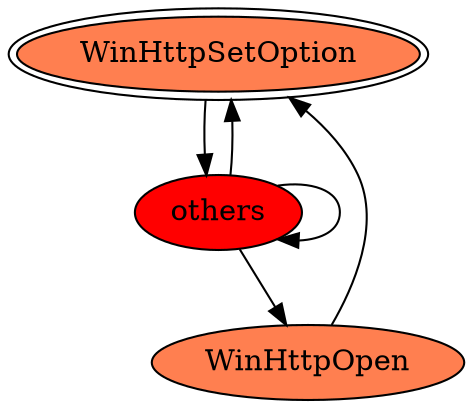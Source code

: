 digraph "./REPORTS/6755/API_PER_CATEGORY/InternetOpenUrl.exe_4564_Network Management_API_per_Category_Transition_Matrix" {
	WinHttpSetOption [label=WinHttpSetOption fillcolor=coral peripheries=2 style=filled]
	others [label=others fillcolor=red style=filled]
	WinHttpSetOption -> others [label=""]
	others -> WinHttpSetOption [label=""]
	others -> others [label=""]
	WinHttpOpen [label=WinHttpOpen fillcolor=coral style=filled]
	others -> WinHttpOpen [label=""]
	WinHttpOpen -> WinHttpSetOption [label=""]
}
